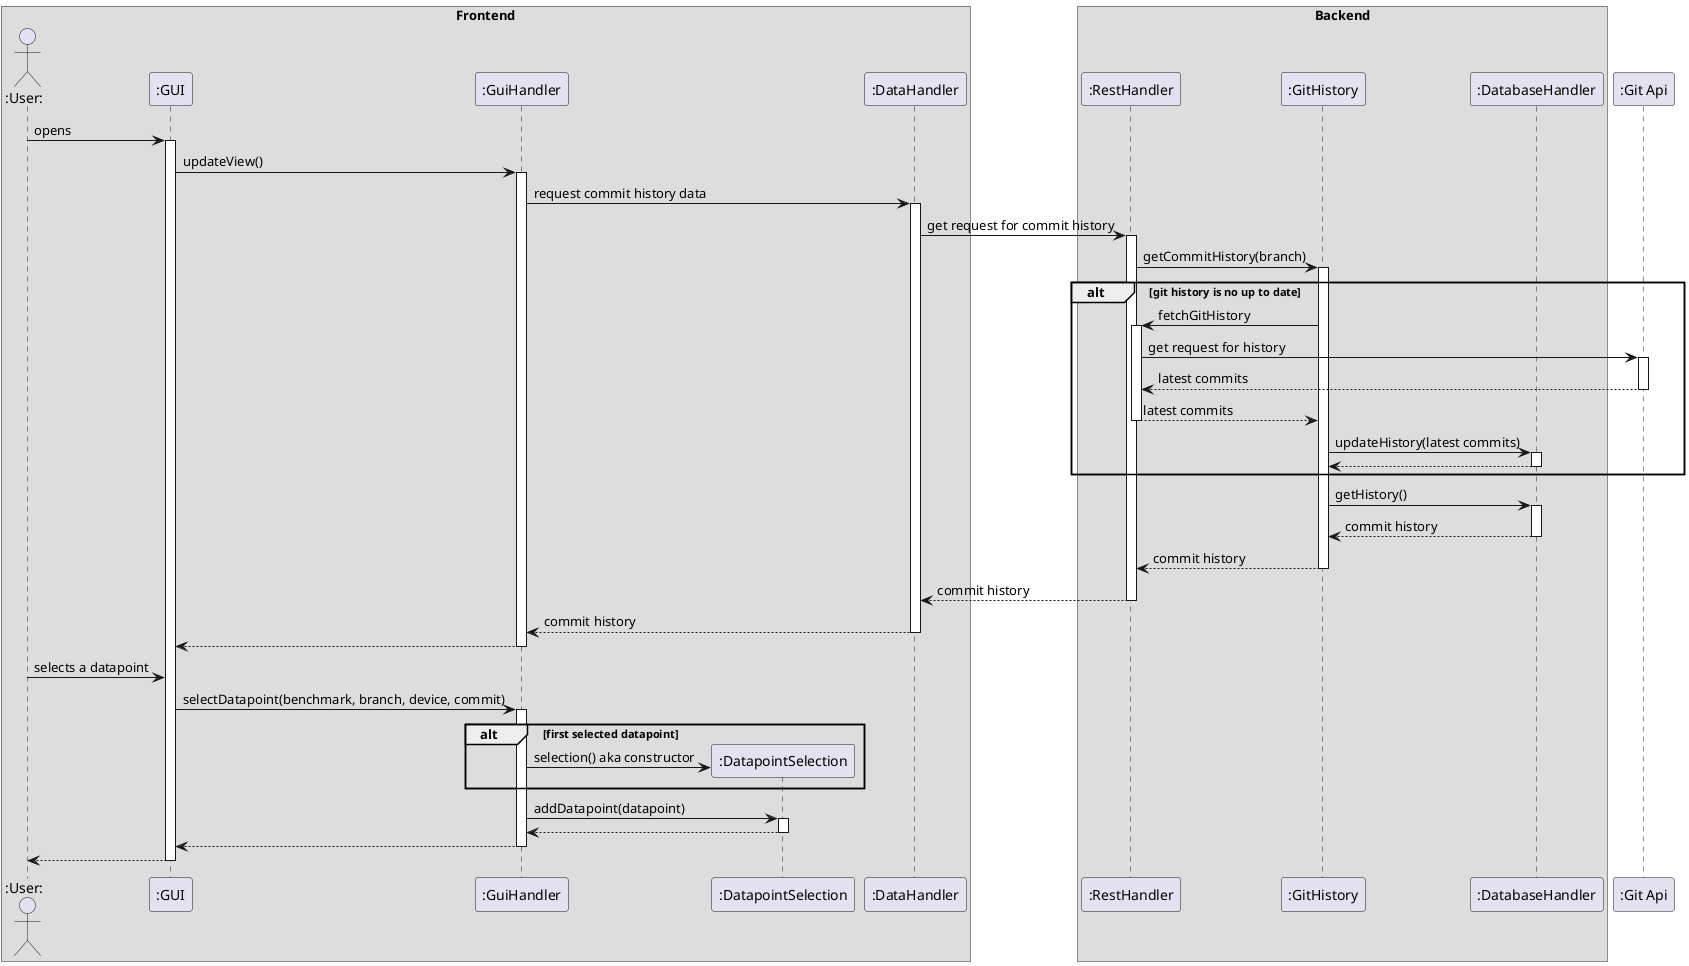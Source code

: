 @startuml FR1

'i shouldn't name everything SomethingHandler
box "Frontend"
actor ":User:" as ted
participant ":GUI" as gui
participant ":GuiHandler" as gh
participant ":DatapointSelection" as selection
participant ":DataHandler" as dh
end box

box "Backend"
participant ":RestHandler" as rh
participant ":GitHistory" as ghist
participant ":DatabaseHandler" as datah
end box

'i don't know how to represent an api in a sequence diagram
participant ":Git Api" as gitapi

ted -> gui ++: opens

gui -> gh ++: updateView()
gh -> dh ++: request commit history data
dh -> rh ++: get request for commit history
rh -> ghist ++: getCommitHistory(branch)

alt git history is no up to date
  ghist -> rh ++: fetchGitHistory
  rh -> gitapi ++: get request for history
  gitapi --> rh --: latest commits
  rh --> ghist --: latest commits
  ghist -> datah ++: updateHistory(latest commits)
  datah --> ghist --:
  end

ghist -> datah ++: getHistory()
datah --> ghist --: commit history

ghist --> rh --: commit history
rh --> dh --: commit history
dh --> gh --: commit history
gh --> gui --:



ted -> gui: selects a datapoint
gui -> gh ++: selectDatapoint(benchmark, branch, device, commit)

alt first selected datapoint
  create selection
  gh -> selection : selection() aka constructor
  end

gh -> selection ++: addDatapoint(datapoint)
selection --> gh --:
gh --> gui --:
gui --> ted --:

@enduml
